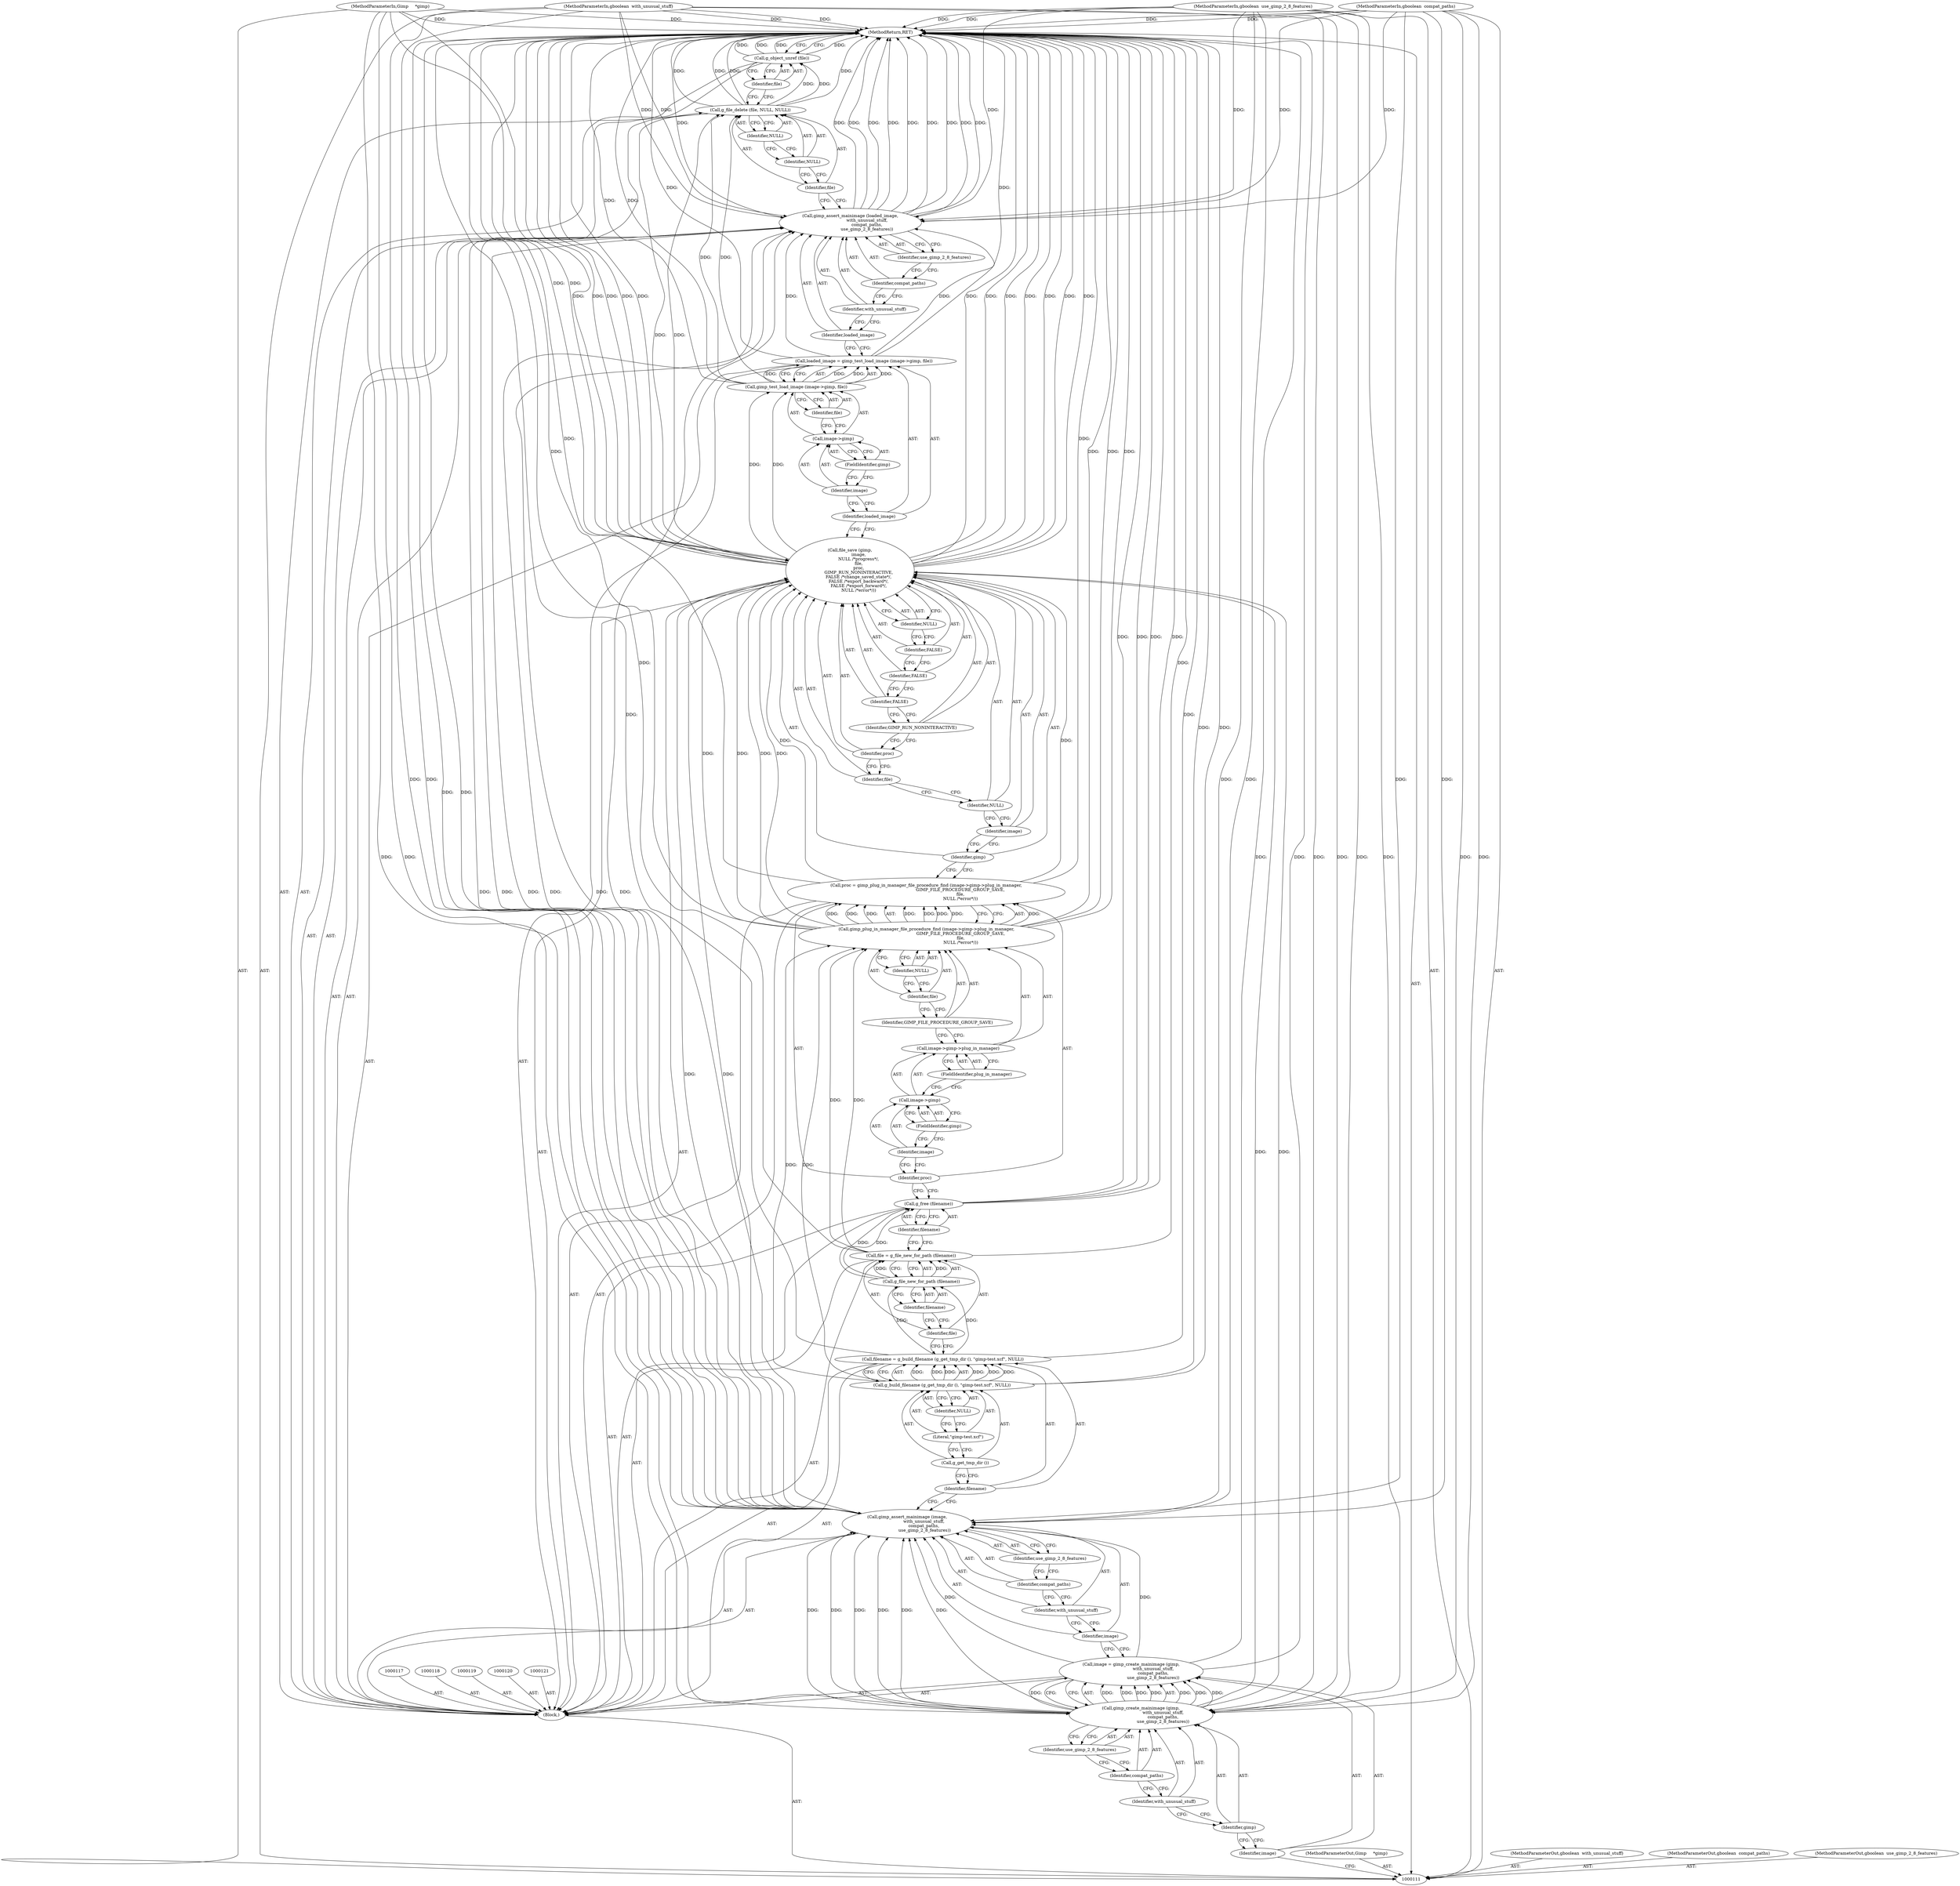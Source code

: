 digraph "1_gimp_c21eff4b031acb04fb4dfce8bd5fdfecc2b6524f" {
"1000186" [label="(MethodReturn,RET)"];
"1000112" [label="(MethodParameterIn,Gimp     *gimp)"];
"1000274" [label="(MethodParameterOut,Gimp     *gimp)"];
"1000124" [label="(Call,gimp_create_mainimage (gimp,\n                                 with_unusual_stuff,\n                                 compat_paths,\n                                 use_gimp_2_8_features))"];
"1000122" [label="(Call,image = gimp_create_mainimage (gimp,\n                                 with_unusual_stuff,\n                                 compat_paths,\n                                 use_gimp_2_8_features))"];
"1000123" [label="(Identifier,image)"];
"1000125" [label="(Identifier,gimp)"];
"1000126" [label="(Identifier,with_unusual_stuff)"];
"1000127" [label="(Identifier,compat_paths)"];
"1000128" [label="(Identifier,use_gimp_2_8_features)"];
"1000129" [label="(Call,gimp_assert_mainimage (image,\n                         with_unusual_stuff,\n                         compat_paths,\n                          use_gimp_2_8_features))"];
"1000130" [label="(Identifier,image)"];
"1000113" [label="(MethodParameterIn,gboolean  with_unusual_stuff)"];
"1000275" [label="(MethodParameterOut,gboolean  with_unusual_stuff)"];
"1000131" [label="(Identifier,with_unusual_stuff)"];
"1000132" [label="(Identifier,compat_paths)"];
"1000133" [label="(Identifier,use_gimp_2_8_features)"];
"1000136" [label="(Call,g_build_filename (g_get_tmp_dir (), \"gimp-test.xcf\", NULL))"];
"1000134" [label="(Call,filename = g_build_filename (g_get_tmp_dir (), \"gimp-test.xcf\", NULL))"];
"1000135" [label="(Identifier,filename)"];
"1000137" [label="(Call,g_get_tmp_dir ())"];
"1000138" [label="(Literal,\"gimp-test.xcf\")"];
"1000139" [label="(Identifier,NULL)"];
"1000142" [label="(Call,g_file_new_for_path (filename))"];
"1000140" [label="(Call,file = g_file_new_for_path (filename))"];
"1000141" [label="(Identifier,file)"];
"1000143" [label="(Identifier,filename)"];
"1000145" [label="(Identifier,filename)"];
"1000144" [label="(Call,g_free (filename))"];
"1000146" [label="(Call,proc = gimp_plug_in_manager_file_procedure_find (image->gimp->plug_in_manager,\n                                                   GIMP_FILE_PROCEDURE_GROUP_SAVE,\n                                                   file,\n                                                   NULL /*error*/))"];
"1000147" [label="(Identifier,proc)"];
"1000149" [label="(Call,image->gimp->plug_in_manager)"];
"1000150" [label="(Call,image->gimp)"];
"1000151" [label="(Identifier,image)"];
"1000152" [label="(FieldIdentifier,gimp)"];
"1000153" [label="(FieldIdentifier,plug_in_manager)"];
"1000148" [label="(Call,gimp_plug_in_manager_file_procedure_find (image->gimp->plug_in_manager,\n                                                   GIMP_FILE_PROCEDURE_GROUP_SAVE,\n                                                   file,\n                                                   NULL /*error*/))"];
"1000114" [label="(MethodParameterIn,gboolean  compat_paths)"];
"1000276" [label="(MethodParameterOut,gboolean  compat_paths)"];
"1000154" [label="(Identifier,GIMP_FILE_PROCEDURE_GROUP_SAVE)"];
"1000155" [label="(Identifier,file)"];
"1000156" [label="(Identifier,NULL)"];
"1000158" [label="(Identifier,gimp)"];
"1000157" [label="(Call,file_save (gimp,\n             image,\n             NULL /*progress*/,\n             file,\n             proc,\n             GIMP_RUN_NONINTERACTIVE,\n             FALSE /*change_saved_state*/,\n             FALSE /*export_backward*/,\n             FALSE /*export_forward*/,\n             NULL /*error*/))"];
"1000159" [label="(Identifier,image)"];
"1000160" [label="(Identifier,NULL)"];
"1000161" [label="(Identifier,file)"];
"1000162" [label="(Identifier,proc)"];
"1000163" [label="(Identifier,GIMP_RUN_NONINTERACTIVE)"];
"1000164" [label="(Identifier,FALSE)"];
"1000115" [label="(MethodParameterIn,gboolean  use_gimp_2_8_features)"];
"1000277" [label="(MethodParameterOut,gboolean  use_gimp_2_8_features)"];
"1000165" [label="(Identifier,FALSE)"];
"1000166" [label="(Identifier,FALSE)"];
"1000167" [label="(Identifier,NULL)"];
"1000170" [label="(Call,gimp_test_load_image (image->gimp, file))"];
"1000168" [label="(Call,loaded_image = gimp_test_load_image (image->gimp, file))"];
"1000169" [label="(Identifier,loaded_image)"];
"1000171" [label="(Call,image->gimp)"];
"1000172" [label="(Identifier,image)"];
"1000173" [label="(FieldIdentifier,gimp)"];
"1000174" [label="(Identifier,file)"];
"1000116" [label="(Block,)"];
"1000175" [label="(Call,gimp_assert_mainimage (loaded_image,\n                         with_unusual_stuff,\n                         compat_paths,\n                         use_gimp_2_8_features))"];
"1000176" [label="(Identifier,loaded_image)"];
"1000177" [label="(Identifier,with_unusual_stuff)"];
"1000178" [label="(Identifier,compat_paths)"];
"1000179" [label="(Identifier,use_gimp_2_8_features)"];
"1000181" [label="(Identifier,file)"];
"1000180" [label="(Call,g_file_delete (file, NULL, NULL))"];
"1000182" [label="(Identifier,NULL)"];
"1000183" [label="(Identifier,NULL)"];
"1000185" [label="(Identifier,file)"];
"1000184" [label="(Call,g_object_unref (file))"];
"1000186" -> "1000111"  [label="AST: "];
"1000186" -> "1000184"  [label="CFG: "];
"1000140" -> "1000186"  [label="DDG: "];
"1000184" -> "1000186"  [label="DDG: "];
"1000184" -> "1000186"  [label="DDG: "];
"1000157" -> "1000186"  [label="DDG: "];
"1000157" -> "1000186"  [label="DDG: "];
"1000157" -> "1000186"  [label="DDG: "];
"1000157" -> "1000186"  [label="DDG: "];
"1000157" -> "1000186"  [label="DDG: "];
"1000157" -> "1000186"  [label="DDG: "];
"1000175" -> "1000186"  [label="DDG: "];
"1000175" -> "1000186"  [label="DDG: "];
"1000175" -> "1000186"  [label="DDG: "];
"1000175" -> "1000186"  [label="DDG: "];
"1000175" -> "1000186"  [label="DDG: "];
"1000114" -> "1000186"  [label="DDG: "];
"1000112" -> "1000186"  [label="DDG: "];
"1000148" -> "1000186"  [label="DDG: "];
"1000148" -> "1000186"  [label="DDG: "];
"1000113" -> "1000186"  [label="DDG: "];
"1000180" -> "1000186"  [label="DDG: "];
"1000180" -> "1000186"  [label="DDG: "];
"1000129" -> "1000186"  [label="DDG: "];
"1000144" -> "1000186"  [label="DDG: "];
"1000144" -> "1000186"  [label="DDG: "];
"1000115" -> "1000186"  [label="DDG: "];
"1000146" -> "1000186"  [label="DDG: "];
"1000134" -> "1000186"  [label="DDG: "];
"1000170" -> "1000186"  [label="DDG: "];
"1000168" -> "1000186"  [label="DDG: "];
"1000136" -> "1000186"  [label="DDG: "];
"1000122" -> "1000186"  [label="DDG: "];
"1000112" -> "1000111"  [label="AST: "];
"1000112" -> "1000186"  [label="DDG: "];
"1000112" -> "1000124"  [label="DDG: "];
"1000112" -> "1000157"  [label="DDG: "];
"1000274" -> "1000111"  [label="AST: "];
"1000124" -> "1000122"  [label="AST: "];
"1000124" -> "1000128"  [label="CFG: "];
"1000125" -> "1000124"  [label="AST: "];
"1000126" -> "1000124"  [label="AST: "];
"1000127" -> "1000124"  [label="AST: "];
"1000128" -> "1000124"  [label="AST: "];
"1000122" -> "1000124"  [label="CFG: "];
"1000124" -> "1000122"  [label="DDG: "];
"1000124" -> "1000122"  [label="DDG: "];
"1000124" -> "1000122"  [label="DDG: "];
"1000124" -> "1000122"  [label="DDG: "];
"1000112" -> "1000124"  [label="DDG: "];
"1000113" -> "1000124"  [label="DDG: "];
"1000114" -> "1000124"  [label="DDG: "];
"1000115" -> "1000124"  [label="DDG: "];
"1000124" -> "1000129"  [label="DDG: "];
"1000124" -> "1000129"  [label="DDG: "];
"1000124" -> "1000129"  [label="DDG: "];
"1000124" -> "1000157"  [label="DDG: "];
"1000122" -> "1000116"  [label="AST: "];
"1000122" -> "1000124"  [label="CFG: "];
"1000123" -> "1000122"  [label="AST: "];
"1000124" -> "1000122"  [label="AST: "];
"1000130" -> "1000122"  [label="CFG: "];
"1000122" -> "1000186"  [label="DDG: "];
"1000124" -> "1000122"  [label="DDG: "];
"1000124" -> "1000122"  [label="DDG: "];
"1000124" -> "1000122"  [label="DDG: "];
"1000124" -> "1000122"  [label="DDG: "];
"1000122" -> "1000129"  [label="DDG: "];
"1000123" -> "1000122"  [label="AST: "];
"1000123" -> "1000111"  [label="CFG: "];
"1000125" -> "1000123"  [label="CFG: "];
"1000125" -> "1000124"  [label="AST: "];
"1000125" -> "1000123"  [label="CFG: "];
"1000126" -> "1000125"  [label="CFG: "];
"1000126" -> "1000124"  [label="AST: "];
"1000126" -> "1000125"  [label="CFG: "];
"1000127" -> "1000126"  [label="CFG: "];
"1000127" -> "1000124"  [label="AST: "];
"1000127" -> "1000126"  [label="CFG: "];
"1000128" -> "1000127"  [label="CFG: "];
"1000128" -> "1000124"  [label="AST: "];
"1000128" -> "1000127"  [label="CFG: "];
"1000124" -> "1000128"  [label="CFG: "];
"1000129" -> "1000116"  [label="AST: "];
"1000129" -> "1000133"  [label="CFG: "];
"1000130" -> "1000129"  [label="AST: "];
"1000131" -> "1000129"  [label="AST: "];
"1000132" -> "1000129"  [label="AST: "];
"1000133" -> "1000129"  [label="AST: "];
"1000135" -> "1000129"  [label="CFG: "];
"1000129" -> "1000186"  [label="DDG: "];
"1000122" -> "1000129"  [label="DDG: "];
"1000124" -> "1000129"  [label="DDG: "];
"1000124" -> "1000129"  [label="DDG: "];
"1000124" -> "1000129"  [label="DDG: "];
"1000113" -> "1000129"  [label="DDG: "];
"1000114" -> "1000129"  [label="DDG: "];
"1000115" -> "1000129"  [label="DDG: "];
"1000129" -> "1000157"  [label="DDG: "];
"1000129" -> "1000175"  [label="DDG: "];
"1000129" -> "1000175"  [label="DDG: "];
"1000129" -> "1000175"  [label="DDG: "];
"1000130" -> "1000129"  [label="AST: "];
"1000130" -> "1000122"  [label="CFG: "];
"1000131" -> "1000130"  [label="CFG: "];
"1000113" -> "1000111"  [label="AST: "];
"1000113" -> "1000186"  [label="DDG: "];
"1000113" -> "1000124"  [label="DDG: "];
"1000113" -> "1000129"  [label="DDG: "];
"1000113" -> "1000175"  [label="DDG: "];
"1000275" -> "1000111"  [label="AST: "];
"1000131" -> "1000129"  [label="AST: "];
"1000131" -> "1000130"  [label="CFG: "];
"1000132" -> "1000131"  [label="CFG: "];
"1000132" -> "1000129"  [label="AST: "];
"1000132" -> "1000131"  [label="CFG: "];
"1000133" -> "1000132"  [label="CFG: "];
"1000133" -> "1000129"  [label="AST: "];
"1000133" -> "1000132"  [label="CFG: "];
"1000129" -> "1000133"  [label="CFG: "];
"1000136" -> "1000134"  [label="AST: "];
"1000136" -> "1000139"  [label="CFG: "];
"1000137" -> "1000136"  [label="AST: "];
"1000138" -> "1000136"  [label="AST: "];
"1000139" -> "1000136"  [label="AST: "];
"1000134" -> "1000136"  [label="CFG: "];
"1000136" -> "1000186"  [label="DDG: "];
"1000136" -> "1000134"  [label="DDG: "];
"1000136" -> "1000134"  [label="DDG: "];
"1000136" -> "1000134"  [label="DDG: "];
"1000136" -> "1000148"  [label="DDG: "];
"1000134" -> "1000116"  [label="AST: "];
"1000134" -> "1000136"  [label="CFG: "];
"1000135" -> "1000134"  [label="AST: "];
"1000136" -> "1000134"  [label="AST: "];
"1000141" -> "1000134"  [label="CFG: "];
"1000134" -> "1000186"  [label="DDG: "];
"1000136" -> "1000134"  [label="DDG: "];
"1000136" -> "1000134"  [label="DDG: "];
"1000136" -> "1000134"  [label="DDG: "];
"1000134" -> "1000142"  [label="DDG: "];
"1000135" -> "1000134"  [label="AST: "];
"1000135" -> "1000129"  [label="CFG: "];
"1000137" -> "1000135"  [label="CFG: "];
"1000137" -> "1000136"  [label="AST: "];
"1000137" -> "1000135"  [label="CFG: "];
"1000138" -> "1000137"  [label="CFG: "];
"1000138" -> "1000136"  [label="AST: "];
"1000138" -> "1000137"  [label="CFG: "];
"1000139" -> "1000138"  [label="CFG: "];
"1000139" -> "1000136"  [label="AST: "];
"1000139" -> "1000138"  [label="CFG: "];
"1000136" -> "1000139"  [label="CFG: "];
"1000142" -> "1000140"  [label="AST: "];
"1000142" -> "1000143"  [label="CFG: "];
"1000143" -> "1000142"  [label="AST: "];
"1000140" -> "1000142"  [label="CFG: "];
"1000142" -> "1000140"  [label="DDG: "];
"1000134" -> "1000142"  [label="DDG: "];
"1000142" -> "1000144"  [label="DDG: "];
"1000140" -> "1000116"  [label="AST: "];
"1000140" -> "1000142"  [label="CFG: "];
"1000141" -> "1000140"  [label="AST: "];
"1000142" -> "1000140"  [label="AST: "];
"1000145" -> "1000140"  [label="CFG: "];
"1000140" -> "1000186"  [label="DDG: "];
"1000142" -> "1000140"  [label="DDG: "];
"1000140" -> "1000148"  [label="DDG: "];
"1000141" -> "1000140"  [label="AST: "];
"1000141" -> "1000134"  [label="CFG: "];
"1000143" -> "1000141"  [label="CFG: "];
"1000143" -> "1000142"  [label="AST: "];
"1000143" -> "1000141"  [label="CFG: "];
"1000142" -> "1000143"  [label="CFG: "];
"1000145" -> "1000144"  [label="AST: "];
"1000145" -> "1000140"  [label="CFG: "];
"1000144" -> "1000145"  [label="CFG: "];
"1000144" -> "1000116"  [label="AST: "];
"1000144" -> "1000145"  [label="CFG: "];
"1000145" -> "1000144"  [label="AST: "];
"1000147" -> "1000144"  [label="CFG: "];
"1000144" -> "1000186"  [label="DDG: "];
"1000144" -> "1000186"  [label="DDG: "];
"1000142" -> "1000144"  [label="DDG: "];
"1000146" -> "1000116"  [label="AST: "];
"1000146" -> "1000148"  [label="CFG: "];
"1000147" -> "1000146"  [label="AST: "];
"1000148" -> "1000146"  [label="AST: "];
"1000158" -> "1000146"  [label="CFG: "];
"1000146" -> "1000186"  [label="DDG: "];
"1000148" -> "1000146"  [label="DDG: "];
"1000148" -> "1000146"  [label="DDG: "];
"1000148" -> "1000146"  [label="DDG: "];
"1000148" -> "1000146"  [label="DDG: "];
"1000146" -> "1000157"  [label="DDG: "];
"1000147" -> "1000146"  [label="AST: "];
"1000147" -> "1000144"  [label="CFG: "];
"1000151" -> "1000147"  [label="CFG: "];
"1000149" -> "1000148"  [label="AST: "];
"1000149" -> "1000153"  [label="CFG: "];
"1000150" -> "1000149"  [label="AST: "];
"1000153" -> "1000149"  [label="AST: "];
"1000154" -> "1000149"  [label="CFG: "];
"1000150" -> "1000149"  [label="AST: "];
"1000150" -> "1000152"  [label="CFG: "];
"1000151" -> "1000150"  [label="AST: "];
"1000152" -> "1000150"  [label="AST: "];
"1000153" -> "1000150"  [label="CFG: "];
"1000151" -> "1000150"  [label="AST: "];
"1000151" -> "1000147"  [label="CFG: "];
"1000152" -> "1000151"  [label="CFG: "];
"1000152" -> "1000150"  [label="AST: "];
"1000152" -> "1000151"  [label="CFG: "];
"1000150" -> "1000152"  [label="CFG: "];
"1000153" -> "1000149"  [label="AST: "];
"1000153" -> "1000150"  [label="CFG: "];
"1000149" -> "1000153"  [label="CFG: "];
"1000148" -> "1000146"  [label="AST: "];
"1000148" -> "1000156"  [label="CFG: "];
"1000149" -> "1000148"  [label="AST: "];
"1000154" -> "1000148"  [label="AST: "];
"1000155" -> "1000148"  [label="AST: "];
"1000156" -> "1000148"  [label="AST: "];
"1000146" -> "1000148"  [label="CFG: "];
"1000148" -> "1000186"  [label="DDG: "];
"1000148" -> "1000186"  [label="DDG: "];
"1000148" -> "1000146"  [label="DDG: "];
"1000148" -> "1000146"  [label="DDG: "];
"1000148" -> "1000146"  [label="DDG: "];
"1000148" -> "1000146"  [label="DDG: "];
"1000140" -> "1000148"  [label="DDG: "];
"1000136" -> "1000148"  [label="DDG: "];
"1000148" -> "1000157"  [label="DDG: "];
"1000148" -> "1000157"  [label="DDG: "];
"1000114" -> "1000111"  [label="AST: "];
"1000114" -> "1000186"  [label="DDG: "];
"1000114" -> "1000124"  [label="DDG: "];
"1000114" -> "1000129"  [label="DDG: "];
"1000114" -> "1000175"  [label="DDG: "];
"1000276" -> "1000111"  [label="AST: "];
"1000154" -> "1000148"  [label="AST: "];
"1000154" -> "1000149"  [label="CFG: "];
"1000155" -> "1000154"  [label="CFG: "];
"1000155" -> "1000148"  [label="AST: "];
"1000155" -> "1000154"  [label="CFG: "];
"1000156" -> "1000155"  [label="CFG: "];
"1000156" -> "1000148"  [label="AST: "];
"1000156" -> "1000155"  [label="CFG: "];
"1000148" -> "1000156"  [label="CFG: "];
"1000158" -> "1000157"  [label="AST: "];
"1000158" -> "1000146"  [label="CFG: "];
"1000159" -> "1000158"  [label="CFG: "];
"1000157" -> "1000116"  [label="AST: "];
"1000157" -> "1000167"  [label="CFG: "];
"1000158" -> "1000157"  [label="AST: "];
"1000159" -> "1000157"  [label="AST: "];
"1000160" -> "1000157"  [label="AST: "];
"1000161" -> "1000157"  [label="AST: "];
"1000162" -> "1000157"  [label="AST: "];
"1000163" -> "1000157"  [label="AST: "];
"1000164" -> "1000157"  [label="AST: "];
"1000165" -> "1000157"  [label="AST: "];
"1000166" -> "1000157"  [label="AST: "];
"1000167" -> "1000157"  [label="AST: "];
"1000169" -> "1000157"  [label="CFG: "];
"1000157" -> "1000186"  [label="DDG: "];
"1000157" -> "1000186"  [label="DDG: "];
"1000157" -> "1000186"  [label="DDG: "];
"1000157" -> "1000186"  [label="DDG: "];
"1000157" -> "1000186"  [label="DDG: "];
"1000157" -> "1000186"  [label="DDG: "];
"1000124" -> "1000157"  [label="DDG: "];
"1000112" -> "1000157"  [label="DDG: "];
"1000129" -> "1000157"  [label="DDG: "];
"1000148" -> "1000157"  [label="DDG: "];
"1000148" -> "1000157"  [label="DDG: "];
"1000146" -> "1000157"  [label="DDG: "];
"1000157" -> "1000170"  [label="DDG: "];
"1000157" -> "1000180"  [label="DDG: "];
"1000159" -> "1000157"  [label="AST: "];
"1000159" -> "1000158"  [label="CFG: "];
"1000160" -> "1000159"  [label="CFG: "];
"1000160" -> "1000157"  [label="AST: "];
"1000160" -> "1000159"  [label="CFG: "];
"1000161" -> "1000160"  [label="CFG: "];
"1000161" -> "1000157"  [label="AST: "];
"1000161" -> "1000160"  [label="CFG: "];
"1000162" -> "1000161"  [label="CFG: "];
"1000162" -> "1000157"  [label="AST: "];
"1000162" -> "1000161"  [label="CFG: "];
"1000163" -> "1000162"  [label="CFG: "];
"1000163" -> "1000157"  [label="AST: "];
"1000163" -> "1000162"  [label="CFG: "];
"1000164" -> "1000163"  [label="CFG: "];
"1000164" -> "1000157"  [label="AST: "];
"1000164" -> "1000163"  [label="CFG: "];
"1000165" -> "1000164"  [label="CFG: "];
"1000115" -> "1000111"  [label="AST: "];
"1000115" -> "1000186"  [label="DDG: "];
"1000115" -> "1000124"  [label="DDG: "];
"1000115" -> "1000129"  [label="DDG: "];
"1000115" -> "1000175"  [label="DDG: "];
"1000277" -> "1000111"  [label="AST: "];
"1000165" -> "1000157"  [label="AST: "];
"1000165" -> "1000164"  [label="CFG: "];
"1000166" -> "1000165"  [label="CFG: "];
"1000166" -> "1000157"  [label="AST: "];
"1000166" -> "1000165"  [label="CFG: "];
"1000167" -> "1000166"  [label="CFG: "];
"1000167" -> "1000157"  [label="AST: "];
"1000167" -> "1000166"  [label="CFG: "];
"1000157" -> "1000167"  [label="CFG: "];
"1000170" -> "1000168"  [label="AST: "];
"1000170" -> "1000174"  [label="CFG: "];
"1000171" -> "1000170"  [label="AST: "];
"1000174" -> "1000170"  [label="AST: "];
"1000168" -> "1000170"  [label="CFG: "];
"1000170" -> "1000186"  [label="DDG: "];
"1000170" -> "1000168"  [label="DDG: "];
"1000170" -> "1000168"  [label="DDG: "];
"1000157" -> "1000170"  [label="DDG: "];
"1000170" -> "1000180"  [label="DDG: "];
"1000168" -> "1000116"  [label="AST: "];
"1000168" -> "1000170"  [label="CFG: "];
"1000169" -> "1000168"  [label="AST: "];
"1000170" -> "1000168"  [label="AST: "];
"1000176" -> "1000168"  [label="CFG: "];
"1000168" -> "1000186"  [label="DDG: "];
"1000170" -> "1000168"  [label="DDG: "];
"1000170" -> "1000168"  [label="DDG: "];
"1000168" -> "1000175"  [label="DDG: "];
"1000169" -> "1000168"  [label="AST: "];
"1000169" -> "1000157"  [label="CFG: "];
"1000172" -> "1000169"  [label="CFG: "];
"1000171" -> "1000170"  [label="AST: "];
"1000171" -> "1000173"  [label="CFG: "];
"1000172" -> "1000171"  [label="AST: "];
"1000173" -> "1000171"  [label="AST: "];
"1000174" -> "1000171"  [label="CFG: "];
"1000172" -> "1000171"  [label="AST: "];
"1000172" -> "1000169"  [label="CFG: "];
"1000173" -> "1000172"  [label="CFG: "];
"1000173" -> "1000171"  [label="AST: "];
"1000173" -> "1000172"  [label="CFG: "];
"1000171" -> "1000173"  [label="CFG: "];
"1000174" -> "1000170"  [label="AST: "];
"1000174" -> "1000171"  [label="CFG: "];
"1000170" -> "1000174"  [label="CFG: "];
"1000116" -> "1000111"  [label="AST: "];
"1000117" -> "1000116"  [label="AST: "];
"1000118" -> "1000116"  [label="AST: "];
"1000119" -> "1000116"  [label="AST: "];
"1000120" -> "1000116"  [label="AST: "];
"1000121" -> "1000116"  [label="AST: "];
"1000122" -> "1000116"  [label="AST: "];
"1000129" -> "1000116"  [label="AST: "];
"1000134" -> "1000116"  [label="AST: "];
"1000140" -> "1000116"  [label="AST: "];
"1000144" -> "1000116"  [label="AST: "];
"1000146" -> "1000116"  [label="AST: "];
"1000157" -> "1000116"  [label="AST: "];
"1000168" -> "1000116"  [label="AST: "];
"1000175" -> "1000116"  [label="AST: "];
"1000180" -> "1000116"  [label="AST: "];
"1000184" -> "1000116"  [label="AST: "];
"1000175" -> "1000116"  [label="AST: "];
"1000175" -> "1000179"  [label="CFG: "];
"1000176" -> "1000175"  [label="AST: "];
"1000177" -> "1000175"  [label="AST: "];
"1000178" -> "1000175"  [label="AST: "];
"1000179" -> "1000175"  [label="AST: "];
"1000181" -> "1000175"  [label="CFG: "];
"1000175" -> "1000186"  [label="DDG: "];
"1000175" -> "1000186"  [label="DDG: "];
"1000175" -> "1000186"  [label="DDG: "];
"1000175" -> "1000186"  [label="DDG: "];
"1000175" -> "1000186"  [label="DDG: "];
"1000168" -> "1000175"  [label="DDG: "];
"1000129" -> "1000175"  [label="DDG: "];
"1000129" -> "1000175"  [label="DDG: "];
"1000129" -> "1000175"  [label="DDG: "];
"1000113" -> "1000175"  [label="DDG: "];
"1000114" -> "1000175"  [label="DDG: "];
"1000115" -> "1000175"  [label="DDG: "];
"1000176" -> "1000175"  [label="AST: "];
"1000176" -> "1000168"  [label="CFG: "];
"1000177" -> "1000176"  [label="CFG: "];
"1000177" -> "1000175"  [label="AST: "];
"1000177" -> "1000176"  [label="CFG: "];
"1000178" -> "1000177"  [label="CFG: "];
"1000178" -> "1000175"  [label="AST: "];
"1000178" -> "1000177"  [label="CFG: "];
"1000179" -> "1000178"  [label="CFG: "];
"1000179" -> "1000175"  [label="AST: "];
"1000179" -> "1000178"  [label="CFG: "];
"1000175" -> "1000179"  [label="CFG: "];
"1000181" -> "1000180"  [label="AST: "];
"1000181" -> "1000175"  [label="CFG: "];
"1000182" -> "1000181"  [label="CFG: "];
"1000180" -> "1000116"  [label="AST: "];
"1000180" -> "1000183"  [label="CFG: "];
"1000181" -> "1000180"  [label="AST: "];
"1000182" -> "1000180"  [label="AST: "];
"1000183" -> "1000180"  [label="AST: "];
"1000185" -> "1000180"  [label="CFG: "];
"1000180" -> "1000186"  [label="DDG: "];
"1000180" -> "1000186"  [label="DDG: "];
"1000170" -> "1000180"  [label="DDG: "];
"1000157" -> "1000180"  [label="DDG: "];
"1000180" -> "1000184"  [label="DDG: "];
"1000182" -> "1000180"  [label="AST: "];
"1000182" -> "1000181"  [label="CFG: "];
"1000183" -> "1000182"  [label="CFG: "];
"1000183" -> "1000180"  [label="AST: "];
"1000183" -> "1000182"  [label="CFG: "];
"1000180" -> "1000183"  [label="CFG: "];
"1000185" -> "1000184"  [label="AST: "];
"1000185" -> "1000180"  [label="CFG: "];
"1000184" -> "1000185"  [label="CFG: "];
"1000184" -> "1000116"  [label="AST: "];
"1000184" -> "1000185"  [label="CFG: "];
"1000185" -> "1000184"  [label="AST: "];
"1000186" -> "1000184"  [label="CFG: "];
"1000184" -> "1000186"  [label="DDG: "];
"1000184" -> "1000186"  [label="DDG: "];
"1000180" -> "1000184"  [label="DDG: "];
}
